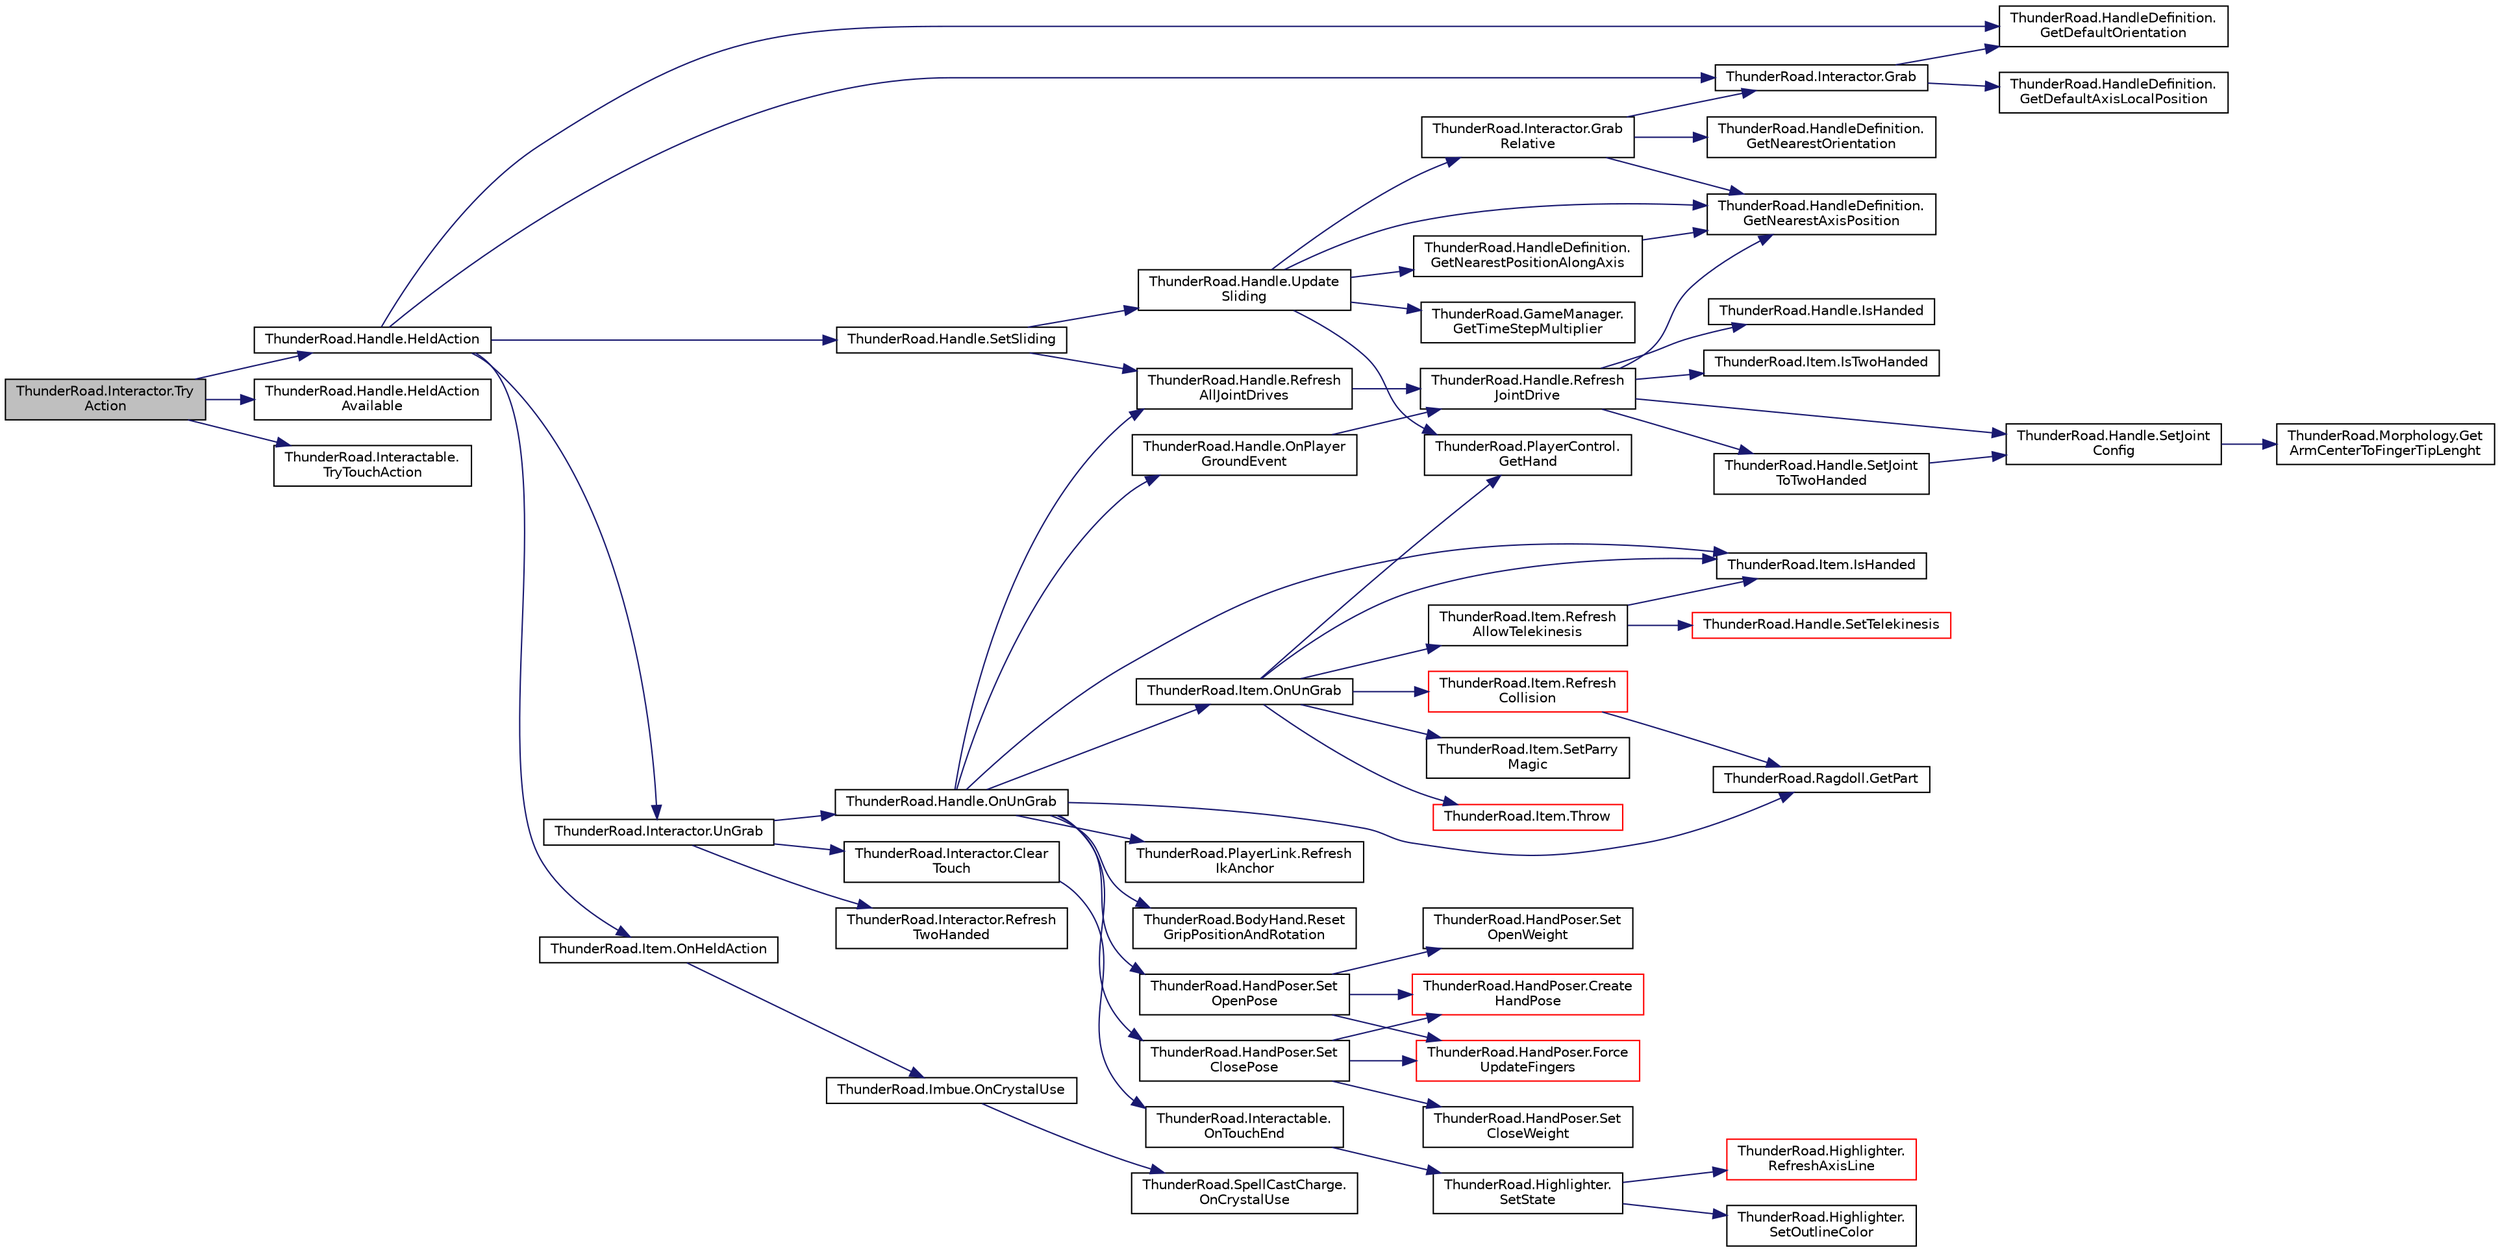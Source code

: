 digraph "ThunderRoad.Interactor.TryAction"
{
 // LATEX_PDF_SIZE
  edge [fontname="Helvetica",fontsize="10",labelfontname="Helvetica",labelfontsize="10"];
  node [fontname="Helvetica",fontsize="10",shape=record];
  rankdir="LR";
  Node1 [label="ThunderRoad.Interactor.Try\lAction",height=0.2,width=0.4,color="black", fillcolor="grey75", style="filled", fontcolor="black",tooltip="Tries the action."];
  Node1 -> Node2 [color="midnightblue",fontsize="10",style="solid",fontname="Helvetica"];
  Node2 [label="ThunderRoad.Handle.HeldAction",height=0.2,width=0.4,color="black", fillcolor="white", style="filled",URL="$class_thunder_road_1_1_handle.html#a323ec5bfc8a654a3dcdd1155df64feeb",tooltip="Helds the action."];
  Node2 -> Node3 [color="midnightblue",fontsize="10",style="solid",fontname="Helvetica"];
  Node3 [label="ThunderRoad.HandleDefinition.\lGetDefaultOrientation",height=0.2,width=0.4,color="black", fillcolor="white", style="filled",URL="$class_thunder_road_1_1_handle_definition.html#aa732352268d3931f2c3ce33c8e2e9cbf",tooltip="Gets the default orientation."];
  Node2 -> Node4 [color="midnightblue",fontsize="10",style="solid",fontname="Helvetica"];
  Node4 [label="ThunderRoad.Interactor.Grab",height=0.2,width=0.4,color="black", fillcolor="white", style="filled",URL="$class_thunder_road_1_1_interactor.html#a1a3eda7399356280f55b82607f02a74e",tooltip="Grabs the specified handle."];
  Node4 -> Node5 [color="midnightblue",fontsize="10",style="solid",fontname="Helvetica"];
  Node5 [label="ThunderRoad.HandleDefinition.\lGetDefaultAxisLocalPosition",height=0.2,width=0.4,color="black", fillcolor="white", style="filled",URL="$class_thunder_road_1_1_handle_definition.html#a0942db018cce7f5f765299dc1c5e3e09",tooltip="Gets the default axis local position."];
  Node4 -> Node3 [color="midnightblue",fontsize="10",style="solid",fontname="Helvetica"];
  Node2 -> Node6 [color="midnightblue",fontsize="10",style="solid",fontname="Helvetica"];
  Node6 [label="ThunderRoad.Item.OnHeldAction",height=0.2,width=0.4,color="black", fillcolor="white", style="filled",URL="$class_thunder_road_1_1_item.html#a8d6ee8615f90d2ce7bf17b6d84ce5e89",tooltip="Called when [held action]."];
  Node6 -> Node7 [color="midnightblue",fontsize="10",style="solid",fontname="Helvetica"];
  Node7 [label="ThunderRoad.Imbue.OnCrystalUse",height=0.2,width=0.4,color="black", fillcolor="white", style="filled",URL="$class_thunder_road_1_1_imbue.html#affcc8957fca0b8189402c7922a5604d0",tooltip="Called when [crystal use]."];
  Node7 -> Node8 [color="midnightblue",fontsize="10",style="solid",fontname="Helvetica"];
  Node8 [label="ThunderRoad.SpellCastCharge.\lOnCrystalUse",height=0.2,width=0.4,color="black", fillcolor="white", style="filled",URL="$class_thunder_road_1_1_spell_cast_charge.html#a5102676281582cbaa509dd9e694117b8",tooltip="Called when [crystal use]."];
  Node2 -> Node9 [color="midnightblue",fontsize="10",style="solid",fontname="Helvetica"];
  Node9 [label="ThunderRoad.Handle.SetSliding",height=0.2,width=0.4,color="black", fillcolor="white", style="filled",URL="$class_thunder_road_1_1_handle.html#aab7d15d6bd2791e428dee65ff0645d87",tooltip="Sets the sliding."];
  Node9 -> Node10 [color="midnightblue",fontsize="10",style="solid",fontname="Helvetica"];
  Node10 [label="ThunderRoad.Handle.Refresh\lAllJointDrives",height=0.2,width=0.4,color="black", fillcolor="white", style="filled",URL="$class_thunder_road_1_1_handle.html#ad1621fdf3dc9cf924f766dc222cab556",tooltip="Refreshes all joint drives."];
  Node10 -> Node11 [color="midnightblue",fontsize="10",style="solid",fontname="Helvetica"];
  Node11 [label="ThunderRoad.Handle.Refresh\lJointDrive",height=0.2,width=0.4,color="black", fillcolor="white", style="filled",URL="$class_thunder_road_1_1_handle.html#a198ca29640ae1e41a39f0fcd9791c00a",tooltip="Refreshes the joint drive."];
  Node11 -> Node12 [color="midnightblue",fontsize="10",style="solid",fontname="Helvetica"];
  Node12 [label="ThunderRoad.HandleDefinition.\lGetNearestAxisPosition",height=0.2,width=0.4,color="black", fillcolor="white", style="filled",URL="$class_thunder_road_1_1_handle_definition.html#aaecf5668b0c379d67ae0f0dabc9eb8a2",tooltip="Gets the nearest axis position."];
  Node11 -> Node13 [color="midnightblue",fontsize="10",style="solid",fontname="Helvetica"];
  Node13 [label="ThunderRoad.Handle.IsHanded",height=0.2,width=0.4,color="black", fillcolor="white", style="filled",URL="$class_thunder_road_1_1_handle.html#ad64cb9ca1c1e26afc1606d729250516a",tooltip="Determines whether this instance is handed."];
  Node11 -> Node14 [color="midnightblue",fontsize="10",style="solid",fontname="Helvetica"];
  Node14 [label="ThunderRoad.Item.IsTwoHanded",height=0.2,width=0.4,color="black", fillcolor="white", style="filled",URL="$class_thunder_road_1_1_item.html#aa71f102491e167e0878f9617ec50f22e",tooltip="Determines whether [is two handed] [the specified valid handles]."];
  Node11 -> Node15 [color="midnightblue",fontsize="10",style="solid",fontname="Helvetica"];
  Node15 [label="ThunderRoad.Handle.SetJoint\lConfig",height=0.2,width=0.4,color="black", fillcolor="white", style="filled",URL="$class_thunder_road_1_1_handle.html#af877a8b9023994e0b6f3b42365749685",tooltip="Sets the joint configuration."];
  Node15 -> Node16 [color="midnightblue",fontsize="10",style="solid",fontname="Helvetica"];
  Node16 [label="ThunderRoad.Morphology.Get\lArmCenterToFingerTipLenght",height=0.2,width=0.4,color="black", fillcolor="white", style="filled",URL="$class_thunder_road_1_1_morphology.html#a4dc479d6cf56495d577fc193e2c99cae",tooltip="Gets the arm center to finger tip lenght."];
  Node11 -> Node17 [color="midnightblue",fontsize="10",style="solid",fontname="Helvetica"];
  Node17 [label="ThunderRoad.Handle.SetJoint\lToTwoHanded",height=0.2,width=0.4,color="black", fillcolor="white", style="filled",URL="$class_thunder_road_1_1_handle.html#a50056543c9c56711ac6bb1b347ec973f",tooltip="Sets the joint to two handed."];
  Node17 -> Node15 [color="midnightblue",fontsize="10",style="solid",fontname="Helvetica"];
  Node9 -> Node18 [color="midnightblue",fontsize="10",style="solid",fontname="Helvetica"];
  Node18 [label="ThunderRoad.Handle.Update\lSliding",height=0.2,width=0.4,color="black", fillcolor="white", style="filled",URL="$class_thunder_road_1_1_handle.html#a9144b2d040743c8c11366afa5edcff95",tooltip="Updates the sliding."];
  Node18 -> Node19 [color="midnightblue",fontsize="10",style="solid",fontname="Helvetica"];
  Node19 [label="ThunderRoad.PlayerControl.\lGetHand",height=0.2,width=0.4,color="black", fillcolor="white", style="filled",URL="$class_thunder_road_1_1_player_control.html#a35f9d9f52e8ffc5ad4a3b3a8a18541b9",tooltip="Gets the hand."];
  Node18 -> Node12 [color="midnightblue",fontsize="10",style="solid",fontname="Helvetica"];
  Node18 -> Node20 [color="midnightblue",fontsize="10",style="solid",fontname="Helvetica"];
  Node20 [label="ThunderRoad.HandleDefinition.\lGetNearestPositionAlongAxis",height=0.2,width=0.4,color="black", fillcolor="white", style="filled",URL="$class_thunder_road_1_1_handle_definition.html#a4be84b1bc8db0d0812c0dc194f2e6068",tooltip="Gets the nearest position along axis."];
  Node20 -> Node12 [color="midnightblue",fontsize="10",style="solid",fontname="Helvetica"];
  Node18 -> Node21 [color="midnightblue",fontsize="10",style="solid",fontname="Helvetica"];
  Node21 [label="ThunderRoad.GameManager.\lGetTimeStepMultiplier",height=0.2,width=0.4,color="black", fillcolor="white", style="filled",URL="$class_thunder_road_1_1_game_manager.html#ab8892ec7641b97f4ed1f961c0662aea7",tooltip="Gets the time step multiplier."];
  Node18 -> Node22 [color="midnightblue",fontsize="10",style="solid",fontname="Helvetica"];
  Node22 [label="ThunderRoad.Interactor.Grab\lRelative",height=0.2,width=0.4,color="black", fillcolor="white", style="filled",URL="$class_thunder_road_1_1_interactor.html#a12a4afe40fd1fbb05b48ba5e1f366855",tooltip="Grabs the relative."];
  Node22 -> Node12 [color="midnightblue",fontsize="10",style="solid",fontname="Helvetica"];
  Node22 -> Node23 [color="midnightblue",fontsize="10",style="solid",fontname="Helvetica"];
  Node23 [label="ThunderRoad.HandleDefinition.\lGetNearestOrientation",height=0.2,width=0.4,color="black", fillcolor="white", style="filled",URL="$class_thunder_road_1_1_handle_definition.html#a8b0f387e808fe21e3d6ee9bd2cc89cba",tooltip="Gets the nearest orientation."];
  Node22 -> Node4 [color="midnightblue",fontsize="10",style="solid",fontname="Helvetica"];
  Node2 -> Node24 [color="midnightblue",fontsize="10",style="solid",fontname="Helvetica"];
  Node24 [label="ThunderRoad.Interactor.UnGrab",height=0.2,width=0.4,color="black", fillcolor="white", style="filled",URL="$class_thunder_road_1_1_interactor.html#aac5f1c05c892d8f18262b910ba75c8ae",tooltip="Uns the grab."];
  Node24 -> Node25 [color="midnightblue",fontsize="10",style="solid",fontname="Helvetica"];
  Node25 [label="ThunderRoad.Interactor.Clear\lTouch",height=0.2,width=0.4,color="black", fillcolor="white", style="filled",URL="$class_thunder_road_1_1_interactor.html#a32bff7045c10e93443547097126de42e",tooltip="Clears the touch."];
  Node25 -> Node26 [color="midnightblue",fontsize="10",style="solid",fontname="Helvetica"];
  Node26 [label="ThunderRoad.Interactable.\lOnTouchEnd",height=0.2,width=0.4,color="black", fillcolor="white", style="filled",URL="$class_thunder_road_1_1_interactable.html#a33c2f46971a169e09a6430afeee14039",tooltip="Called when [touch end]."];
  Node26 -> Node27 [color="midnightblue",fontsize="10",style="solid",fontname="Helvetica"];
  Node27 [label="ThunderRoad.Highlighter.\lSetState",height=0.2,width=0.4,color="black", fillcolor="white", style="filled",URL="$class_thunder_road_1_1_highlighter.html#aa1487a513b92c7ebb44777930e1bed55",tooltip="Sets the state."];
  Node27 -> Node28 [color="midnightblue",fontsize="10",style="solid",fontname="Helvetica"];
  Node28 [label="ThunderRoad.Highlighter.\lRefreshAxisLine",height=0.2,width=0.4,color="red", fillcolor="white", style="filled",URL="$class_thunder_road_1_1_highlighter.html#a2f25cea56d529813f8ae47a74990f6b1",tooltip="Refreshes the axis line."];
  Node27 -> Node32 [color="midnightblue",fontsize="10",style="solid",fontname="Helvetica"];
  Node32 [label="ThunderRoad.Highlighter.\lSetOutlineColor",height=0.2,width=0.4,color="black", fillcolor="white", style="filled",URL="$class_thunder_road_1_1_highlighter.html#a5aef3e86635cbcbaaa727f9d5fb3409c",tooltip="Sets the color of the outline."];
  Node24 -> Node33 [color="midnightblue",fontsize="10",style="solid",fontname="Helvetica"];
  Node33 [label="ThunderRoad.Handle.OnUnGrab",height=0.2,width=0.4,color="black", fillcolor="white", style="filled",URL="$class_thunder_road_1_1_handle.html#a75074ab7acb56294512dada6437cd799",tooltip="Called when [un grab]."];
  Node33 -> Node34 [color="midnightblue",fontsize="10",style="solid",fontname="Helvetica"];
  Node34 [label="ThunderRoad.Ragdoll.GetPart",height=0.2,width=0.4,color="black", fillcolor="white", style="filled",URL="$class_thunder_road_1_1_ragdoll.html#a63bb50459ca0652451c1aef3fc8155cb",tooltip="Gets the part."];
  Node33 -> Node35 [color="midnightblue",fontsize="10",style="solid",fontname="Helvetica"];
  Node35 [label="ThunderRoad.Item.IsHanded",height=0.2,width=0.4,color="black", fillcolor="white", style="filled",URL="$class_thunder_road_1_1_item.html#a3f6db977accd385918e6ac7b140e9872",tooltip="Determines whether the specified side is handed."];
  Node33 -> Node36 [color="midnightblue",fontsize="10",style="solid",fontname="Helvetica"];
  Node36 [label="ThunderRoad.Handle.OnPlayer\lGroundEvent",height=0.2,width=0.4,color="black", fillcolor="white", style="filled",URL="$class_thunder_road_1_1_handle.html#ae62c5fccfe4c2ce3a50f2e9d21963572",tooltip="Called when [player ground event]."];
  Node36 -> Node11 [color="midnightblue",fontsize="10",style="solid",fontname="Helvetica"];
  Node33 -> Node37 [color="midnightblue",fontsize="10",style="solid",fontname="Helvetica"];
  Node37 [label="ThunderRoad.Item.OnUnGrab",height=0.2,width=0.4,color="black", fillcolor="white", style="filled",URL="$class_thunder_road_1_1_item.html#a00f67a71073d5a4877cebb2ab84ee65a",tooltip="Called when [un grab]."];
  Node37 -> Node19 [color="midnightblue",fontsize="10",style="solid",fontname="Helvetica"];
  Node37 -> Node35 [color="midnightblue",fontsize="10",style="solid",fontname="Helvetica"];
  Node37 -> Node38 [color="midnightblue",fontsize="10",style="solid",fontname="Helvetica"];
  Node38 [label="ThunderRoad.Item.Refresh\lAllowTelekinesis",height=0.2,width=0.4,color="black", fillcolor="white", style="filled",URL="$class_thunder_road_1_1_item.html#acfe999b997b96e216b489d06b0e28ec2",tooltip="Refreshes the allow telekinesis."];
  Node38 -> Node35 [color="midnightblue",fontsize="10",style="solid",fontname="Helvetica"];
  Node38 -> Node39 [color="midnightblue",fontsize="10",style="solid",fontname="Helvetica"];
  Node39 [label="ThunderRoad.Handle.SetTelekinesis",height=0.2,width=0.4,color="red", fillcolor="white", style="filled",URL="$class_thunder_road_1_1_handle.html#ab6f935bbaaeb51473b8dd68c25108200",tooltip="Sets the telekinesis."];
  Node37 -> Node41 [color="midnightblue",fontsize="10",style="solid",fontname="Helvetica"];
  Node41 [label="ThunderRoad.Item.Refresh\lCollision",height=0.2,width=0.4,color="red", fillcolor="white", style="filled",URL="$class_thunder_road_1_1_item.html#a6a4c857535cb043d56ddf774e1f7f390",tooltip="Refreshes the collision."];
  Node41 -> Node34 [color="midnightblue",fontsize="10",style="solid",fontname="Helvetica"];
  Node37 -> Node52 [color="midnightblue",fontsize="10",style="solid",fontname="Helvetica"];
  Node52 [label="ThunderRoad.Item.SetParry\lMagic",height=0.2,width=0.4,color="black", fillcolor="white", style="filled",URL="$class_thunder_road_1_1_item.html#a54f3d4cddf76935a6bb89c02cfc2aab4",tooltip="Sets the parry magic."];
  Node37 -> Node53 [color="midnightblue",fontsize="10",style="solid",fontname="Helvetica"];
  Node53 [label="ThunderRoad.Item.Throw",height=0.2,width=0.4,color="red", fillcolor="white", style="filled",URL="$class_thunder_road_1_1_item.html#a093146a18f771d8c8ad8333dab93c4f8",tooltip="Throws the specified throw multiplier."];
  Node33 -> Node10 [color="midnightblue",fontsize="10",style="solid",fontname="Helvetica"];
  Node33 -> Node54 [color="midnightblue",fontsize="10",style="solid",fontname="Helvetica"];
  Node54 [label="ThunderRoad.PlayerLink.Refresh\lIkAnchor",height=0.2,width=0.4,color="black", fillcolor="white", style="filled",URL="$class_thunder_road_1_1_player_link.html#ace8e9c4b3db1a9140f273fb5d97a8ac8",tooltip="Refreshes the ik anchor."];
  Node33 -> Node55 [color="midnightblue",fontsize="10",style="solid",fontname="Helvetica"];
  Node55 [label="ThunderRoad.BodyHand.Reset\lGripPositionAndRotation",height=0.2,width=0.4,color="black", fillcolor="white", style="filled",URL="$class_thunder_road_1_1_body_hand.html#a4d85635b5cda5094b32af5a363686c0b",tooltip="Resets the grip position and rotation."];
  Node33 -> Node56 [color="midnightblue",fontsize="10",style="solid",fontname="Helvetica"];
  Node56 [label="ThunderRoad.HandPoser.Set\lClosePose",height=0.2,width=0.4,color="black", fillcolor="white", style="filled",URL="$class_thunder_road_1_1_hand_poser.html#a343c75f2c13c6390f5dcb55278466712",tooltip="Sets the close pose."];
  Node56 -> Node57 [color="midnightblue",fontsize="10",style="solid",fontname="Helvetica"];
  Node57 [label="ThunderRoad.HandPoser.Create\lHandPose",height=0.2,width=0.4,color="red", fillcolor="white", style="filled",URL="$class_thunder_road_1_1_hand_poser.html#a14f49279567da792b5921424a61c58b6",tooltip="Creates the hand pose."];
  Node56 -> Node60 [color="midnightblue",fontsize="10",style="solid",fontname="Helvetica"];
  Node60 [label="ThunderRoad.HandPoser.Force\lUpdateFingers",height=0.2,width=0.4,color="red", fillcolor="white", style="filled",URL="$class_thunder_road_1_1_hand_poser.html#a0c1086136b39823b4fcd770426e12a2b",tooltip="Forces the update fingers."];
  Node56 -> Node67 [color="midnightblue",fontsize="10",style="solid",fontname="Helvetica"];
  Node67 [label="ThunderRoad.HandPoser.Set\lCloseWeight",height=0.2,width=0.4,color="black", fillcolor="white", style="filled",URL="$class_thunder_road_1_1_hand_poser.html#af52a8cf2bc60491f2941a73364ba258a",tooltip="Sets the close weight."];
  Node33 -> Node68 [color="midnightblue",fontsize="10",style="solid",fontname="Helvetica"];
  Node68 [label="ThunderRoad.HandPoser.Set\lOpenPose",height=0.2,width=0.4,color="black", fillcolor="white", style="filled",URL="$class_thunder_road_1_1_hand_poser.html#a3e6c4ca79e2e57ad1824711223f52c99",tooltip="Sets the open pose."];
  Node68 -> Node57 [color="midnightblue",fontsize="10",style="solid",fontname="Helvetica"];
  Node68 -> Node60 [color="midnightblue",fontsize="10",style="solid",fontname="Helvetica"];
  Node68 -> Node69 [color="midnightblue",fontsize="10",style="solid",fontname="Helvetica"];
  Node69 [label="ThunderRoad.HandPoser.Set\lOpenWeight",height=0.2,width=0.4,color="black", fillcolor="white", style="filled",URL="$class_thunder_road_1_1_hand_poser.html#ab8c2d514e77308627ec5af639158dbb8",tooltip="Sets the open weight."];
  Node24 -> Node70 [color="midnightblue",fontsize="10",style="solid",fontname="Helvetica"];
  Node70 [label="ThunderRoad.Interactor.Refresh\lTwoHanded",height=0.2,width=0.4,color="black", fillcolor="white", style="filled",URL="$class_thunder_road_1_1_interactor.html#ac449186e620c7fef417dc1cad4abaf32",tooltip="Refreshes the two handed."];
  Node1 -> Node71 [color="midnightblue",fontsize="10",style="solid",fontname="Helvetica"];
  Node71 [label="ThunderRoad.Handle.HeldAction\lAvailable",height=0.2,width=0.4,color="black", fillcolor="white", style="filled",URL="$class_thunder_road_1_1_handle.html#a4ab2a17db45f094e2f8ee2668b34a2bd",tooltip="Helds the action available."];
  Node1 -> Node72 [color="midnightblue",fontsize="10",style="solid",fontname="Helvetica"];
  Node72 [label="ThunderRoad.Interactable.\lTryTouchAction",height=0.2,width=0.4,color="black", fillcolor="white", style="filled",URL="$class_thunder_road_1_1_interactable.html#aaffe50aecc8ec7686b19fd6afef3d0d0",tooltip="Tries the touch action."];
}
